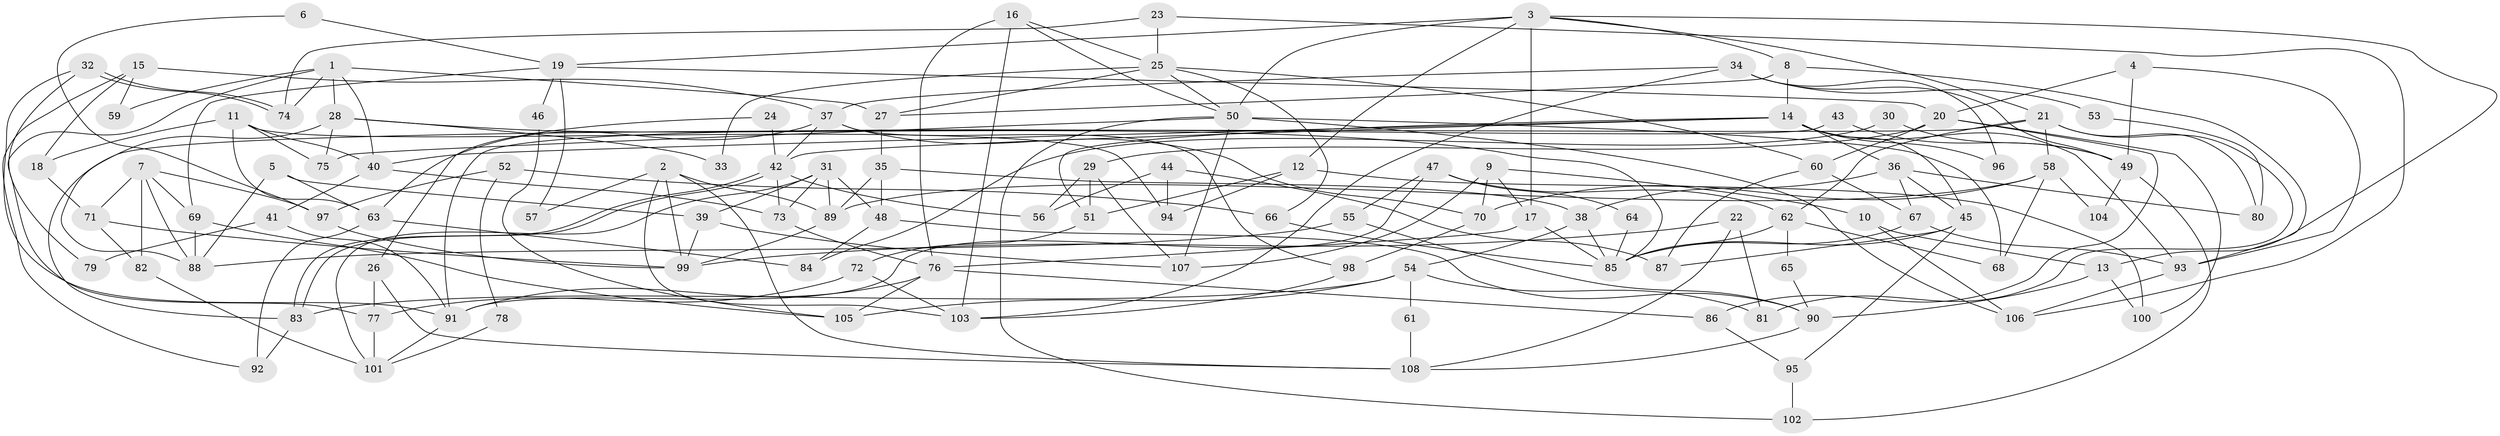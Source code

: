 // coarse degree distribution, {8: 0.06666666666666667, 5: 0.21333333333333335, 7: 0.06666666666666667, 3: 0.17333333333333334, 4: 0.26666666666666666, 6: 0.09333333333333334, 12: 0.013333333333333334, 9: 0.02666666666666667, 2: 0.08}
// Generated by graph-tools (version 1.1) at 2025/52/02/27/25 19:52:07]
// undirected, 108 vertices, 216 edges
graph export_dot {
graph [start="1"]
  node [color=gray90,style=filled];
  1;
  2;
  3;
  4;
  5;
  6;
  7;
  8;
  9;
  10;
  11;
  12;
  13;
  14;
  15;
  16;
  17;
  18;
  19;
  20;
  21;
  22;
  23;
  24;
  25;
  26;
  27;
  28;
  29;
  30;
  31;
  32;
  33;
  34;
  35;
  36;
  37;
  38;
  39;
  40;
  41;
  42;
  43;
  44;
  45;
  46;
  47;
  48;
  49;
  50;
  51;
  52;
  53;
  54;
  55;
  56;
  57;
  58;
  59;
  60;
  61;
  62;
  63;
  64;
  65;
  66;
  67;
  68;
  69;
  70;
  71;
  72;
  73;
  74;
  75;
  76;
  77;
  78;
  79;
  80;
  81;
  82;
  83;
  84;
  85;
  86;
  87;
  88;
  89;
  90;
  91;
  92;
  93;
  94;
  95;
  96;
  97;
  98;
  99;
  100;
  101;
  102;
  103;
  104;
  105;
  106;
  107;
  108;
  1 -- 28;
  1 -- 40;
  1 -- 27;
  1 -- 59;
  1 -- 74;
  1 -- 77;
  2 -- 103;
  2 -- 89;
  2 -- 57;
  2 -- 99;
  2 -- 108;
  3 -- 8;
  3 -- 21;
  3 -- 12;
  3 -- 13;
  3 -- 17;
  3 -- 19;
  3 -- 50;
  4 -- 20;
  4 -- 93;
  4 -- 49;
  5 -- 88;
  5 -- 39;
  5 -- 63;
  6 -- 97;
  6 -- 19;
  7 -- 82;
  7 -- 71;
  7 -- 69;
  7 -- 88;
  7 -- 97;
  8 -- 93;
  8 -- 27;
  8 -- 14;
  9 -- 17;
  9 -- 107;
  9 -- 10;
  9 -- 70;
  10 -- 13;
  10 -- 106;
  11 -- 63;
  11 -- 40;
  11 -- 18;
  11 -- 75;
  11 -- 94;
  12 -- 100;
  12 -- 51;
  12 -- 94;
  13 -- 90;
  13 -- 100;
  14 -- 93;
  14 -- 36;
  14 -- 40;
  14 -- 42;
  14 -- 45;
  14 -- 51;
  14 -- 96;
  15 -- 92;
  15 -- 37;
  15 -- 18;
  15 -- 59;
  16 -- 76;
  16 -- 50;
  16 -- 25;
  16 -- 103;
  17 -- 85;
  17 -- 76;
  18 -- 71;
  19 -- 69;
  19 -- 20;
  19 -- 46;
  19 -- 57;
  20 -- 60;
  20 -- 29;
  20 -- 86;
  20 -- 100;
  21 -- 83;
  21 -- 58;
  21 -- 62;
  21 -- 80;
  21 -- 81;
  22 -- 81;
  22 -- 99;
  22 -- 108;
  23 -- 106;
  23 -- 74;
  23 -- 25;
  24 -- 26;
  24 -- 42;
  25 -- 27;
  25 -- 33;
  25 -- 50;
  25 -- 60;
  25 -- 66;
  26 -- 108;
  26 -- 77;
  27 -- 35;
  28 -- 75;
  28 -- 85;
  28 -- 33;
  28 -- 88;
  29 -- 51;
  29 -- 56;
  29 -- 107;
  30 -- 84;
  30 -- 49;
  31 -- 101;
  31 -- 39;
  31 -- 48;
  31 -- 73;
  31 -- 89;
  32 -- 74;
  32 -- 74;
  32 -- 91;
  32 -- 79;
  34 -- 103;
  34 -- 49;
  34 -- 37;
  34 -- 53;
  34 -- 96;
  35 -- 89;
  35 -- 38;
  35 -- 48;
  36 -- 38;
  36 -- 45;
  36 -- 67;
  36 -- 80;
  37 -- 42;
  37 -- 63;
  37 -- 70;
  37 -- 98;
  38 -- 85;
  38 -- 54;
  39 -- 107;
  39 -- 99;
  40 -- 73;
  40 -- 41;
  41 -- 91;
  41 -- 79;
  42 -- 83;
  42 -- 83;
  42 -- 56;
  42 -- 73;
  43 -- 91;
  43 -- 49;
  44 -- 94;
  44 -- 56;
  44 -- 87;
  45 -- 85;
  45 -- 87;
  45 -- 95;
  46 -- 105;
  47 -- 55;
  47 -- 62;
  47 -- 64;
  47 -- 91;
  48 -- 84;
  48 -- 90;
  49 -- 102;
  49 -- 104;
  50 -- 68;
  50 -- 75;
  50 -- 102;
  50 -- 106;
  50 -- 107;
  51 -- 72;
  52 -- 97;
  52 -- 66;
  52 -- 78;
  53 -- 80;
  54 -- 105;
  54 -- 61;
  54 -- 81;
  54 -- 83;
  55 -- 88;
  55 -- 90;
  58 -- 70;
  58 -- 68;
  58 -- 89;
  58 -- 104;
  60 -- 87;
  60 -- 67;
  61 -- 108;
  62 -- 85;
  62 -- 65;
  62 -- 68;
  63 -- 84;
  63 -- 92;
  64 -- 85;
  65 -- 90;
  66 -- 85;
  67 -- 85;
  67 -- 93;
  69 -- 88;
  69 -- 105;
  70 -- 98;
  71 -- 99;
  71 -- 82;
  72 -- 103;
  72 -- 77;
  73 -- 76;
  76 -- 86;
  76 -- 91;
  76 -- 105;
  77 -- 101;
  78 -- 101;
  82 -- 101;
  83 -- 92;
  86 -- 95;
  89 -- 99;
  90 -- 108;
  91 -- 101;
  93 -- 106;
  95 -- 102;
  97 -- 99;
  98 -- 103;
}
